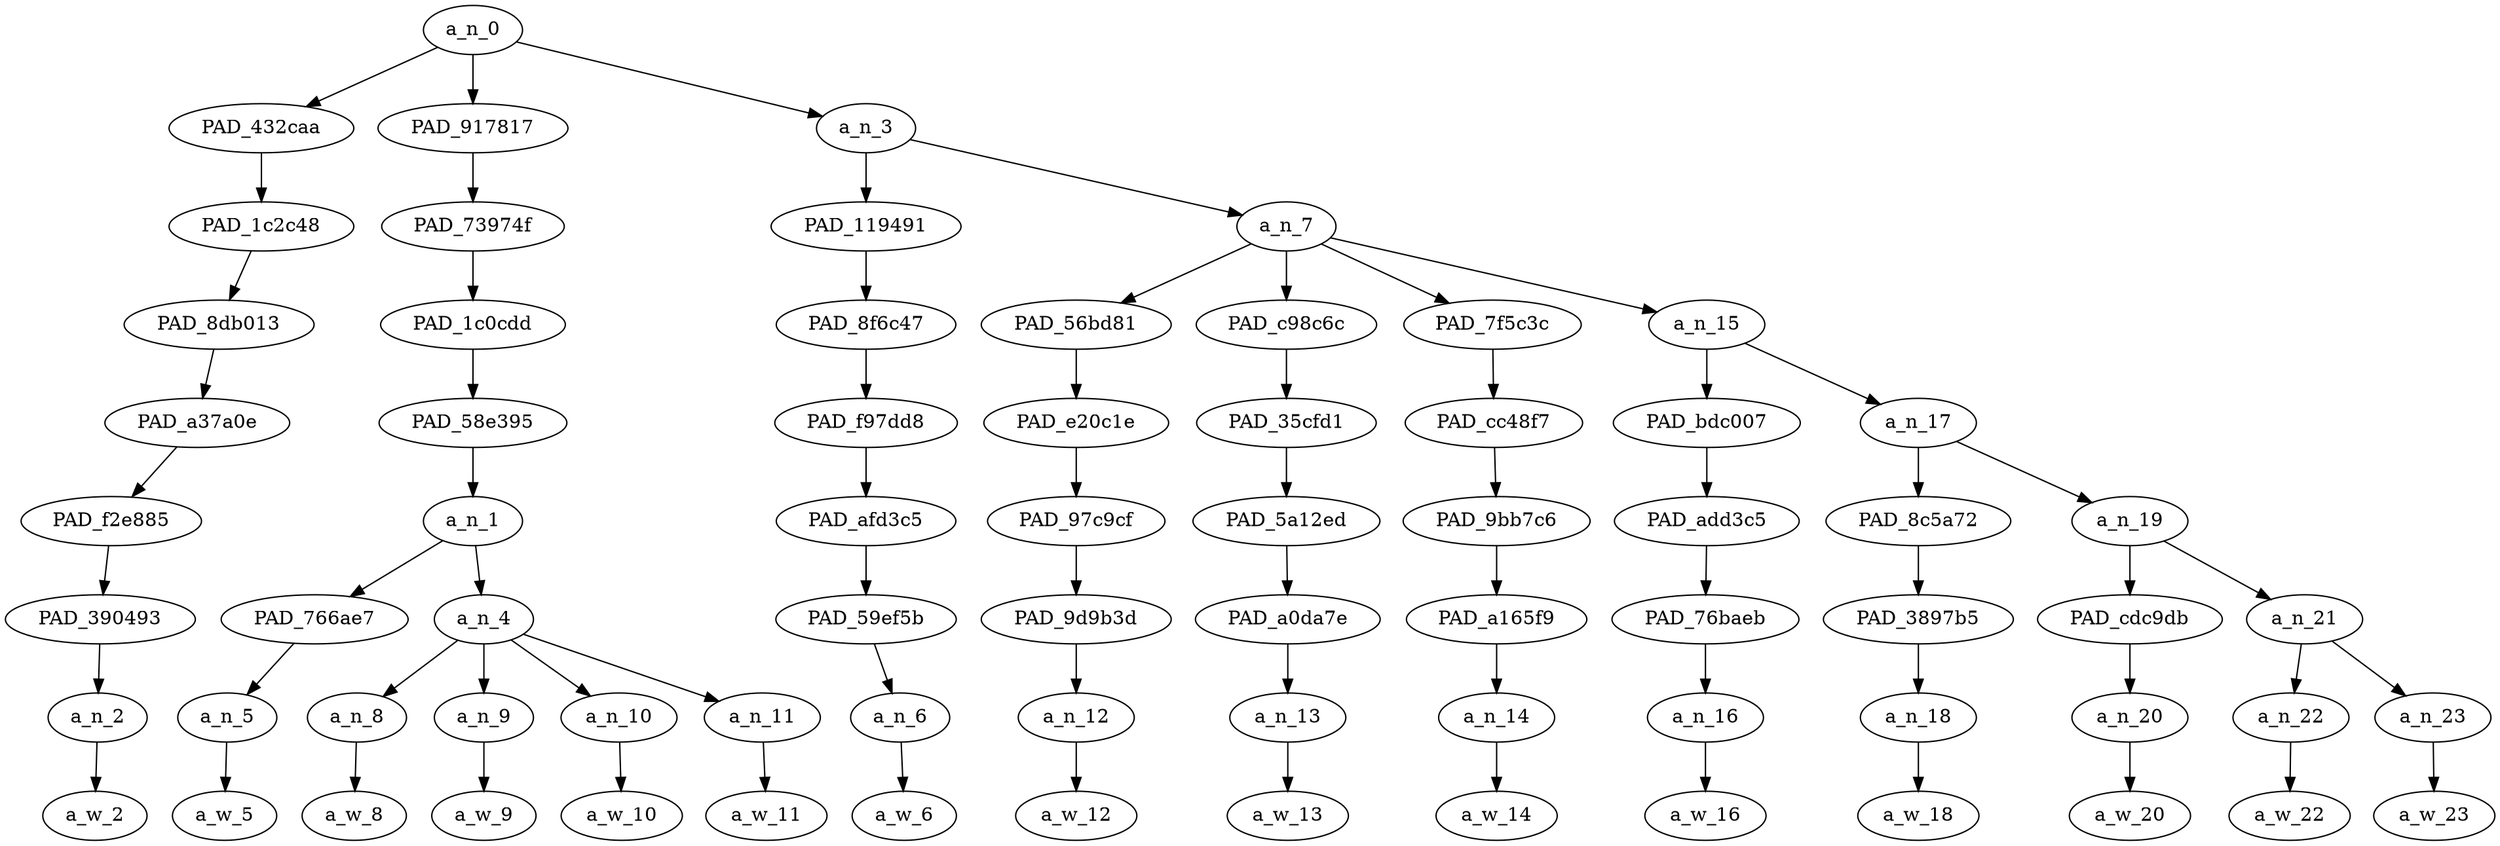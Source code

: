 strict digraph "" {
	a_n_0	[div_dir=1,
		index=0,
		level=8,
		pos="5.0390625,8!",
		text_span="[0, 1, 2, 3, 4, 5, 6, 7, 8, 9, 10, 11, 12, 13, 14]",
		value=1.00000001];
	PAD_432caa	[div_dir=-1,
		index=1,
		level=7,
		pos="5.0,7!",
		text_span="[5]",
		value=0.03324283];
	a_n_0 -> PAD_432caa;
	PAD_917817	[div_dir=1,
		index=0,
		level=7,
		pos="2.75,7!",
		text_span="[0, 1, 2, 3, 4]",
		value=0.56632475];
	a_n_0 -> PAD_917817;
	a_n_3	[div_dir=1,
		index=2,
		level=7,
		pos="7.3671875,7!",
		text_span="[6, 7, 8, 9, 10, 11, 12, 13, 14]",
		value=0.40019341];
	a_n_0 -> a_n_3;
	PAD_1c2c48	[div_dir=-1,
		index=1,
		level=6,
		pos="5.0,6!",
		text_span="[5]",
		value=0.03324283];
	PAD_432caa -> PAD_1c2c48;
	PAD_8db013	[div_dir=-1,
		index=1,
		level=5,
		pos="5.0,5!",
		text_span="[5]",
		value=0.03324283];
	PAD_1c2c48 -> PAD_8db013;
	PAD_a37a0e	[div_dir=-1,
		index=1,
		level=4,
		pos="5.0,4!",
		text_span="[5]",
		value=0.03324283];
	PAD_8db013 -> PAD_a37a0e;
	PAD_f2e885	[div_dir=-1,
		index=1,
		level=3,
		pos="5.0,3!",
		text_span="[5]",
		value=0.03324283];
	PAD_a37a0e -> PAD_f2e885;
	PAD_390493	[div_dir=-1,
		index=2,
		level=2,
		pos="5.0,2!",
		text_span="[5]",
		value=0.03324283];
	PAD_f2e885 -> PAD_390493;
	a_n_2	[div_dir=-1,
		index=5,
		level=1,
		pos="5.0,1!",
		text_span="[5]",
		value=0.03324283];
	PAD_390493 -> a_n_2;
	a_w_2	[div_dir=0,
		index=5,
		level=0,
		pos="5,0!",
		text_span="[5]",
		value=still];
	a_n_2 -> a_w_2;
	PAD_73974f	[div_dir=1,
		index=0,
		level=6,
		pos="2.75,6!",
		text_span="[0, 1, 2, 3, 4]",
		value=0.56632475];
	PAD_917817 -> PAD_73974f;
	PAD_1c0cdd	[div_dir=1,
		index=0,
		level=5,
		pos="2.75,5!",
		text_span="[0, 1, 2, 3, 4]",
		value=0.56632475];
	PAD_73974f -> PAD_1c0cdd;
	PAD_58e395	[div_dir=1,
		index=0,
		level=4,
		pos="2.75,4!",
		text_span="[0, 1, 2, 3, 4]",
		value=0.56632475];
	PAD_1c0cdd -> PAD_58e395;
	a_n_1	[div_dir=1,
		index=0,
		level=3,
		pos="2.75,3!",
		text_span="[0, 1, 2, 3, 4]",
		value=0.56632475];
	PAD_58e395 -> a_n_1;
	PAD_766ae7	[div_dir=1,
		index=1,
		level=2,
		pos="4.0,2!",
		text_span="[4]",
		value=0.06675797];
	a_n_1 -> PAD_766ae7;
	a_n_4	[div_dir=1,
		index=0,
		level=2,
		pos="1.5,2!",
		text_span="[0, 1, 2, 3]",
		value=0.49903326];
	a_n_1 -> a_n_4;
	a_n_5	[div_dir=1,
		index=4,
		level=1,
		pos="4.0,1!",
		text_span="[4]",
		value=0.06675797];
	PAD_766ae7 -> a_n_5;
	a_w_5	[div_dir=0,
		index=4,
		level=0,
		pos="4,0!",
		text_span="[4]",
		value=men];
	a_n_5 -> a_w_5;
	a_n_8	[div_dir=-1,
		index=0,
		level=1,
		pos="0.0,1!",
		text_span="[0]",
		value=0.05213635];
	a_n_4 -> a_n_8;
	a_n_9	[div_dir=1,
		index=1,
		level=1,
		pos="1.0,1!",
		text_span="[1]",
		value=0.10005127];
	a_n_4 -> a_n_9;
	a_n_10	[div_dir=1,
		index=2,
		level=1,
		pos="2.0,1!",
		text_span="[2]",
		value=0.21752095];
	a_n_4 -> a_n_10;
	a_n_11	[div_dir=-1,
		index=3,
		level=1,
		pos="3.0,1!",
		text_span="[3]",
		value=0.12866756];
	a_n_4 -> a_n_11;
	a_w_8	[div_dir=0,
		index=0,
		level=0,
		pos="0,0!",
		text_span="[0]",
		value="<user>"];
	a_n_8 -> a_w_8;
	a_w_9	[div_dir=0,
		index=1,
		level=0,
		pos="1,0!",
		text_span="[1]",
		value="<user>1"];
	a_n_9 -> a_w_9;
	a_w_10	[div_dir=0,
		index=2,
		level=0,
		pos="2,0!",
		text_span="[2]",
		value="<user>2"];
	a_n_10 -> a_w_10;
	a_w_11	[div_dir=0,
		index=3,
		level=0,
		pos="3,0!",
		text_span="[3]",
		value="<user>3"];
	a_n_11 -> a_w_11;
	PAD_119491	[div_dir=1,
		index=2,
		level=6,
		pos="6.0,6!",
		text_span="[6]",
		value=0.03899528];
	a_n_3 -> PAD_119491;
	a_n_7	[div_dir=1,
		index=3,
		level=6,
		pos="8.734375,6!",
		text_span="[7, 8, 9, 10, 11, 12, 13, 14]",
		value=0.36114773];
	a_n_3 -> a_n_7;
	PAD_8f6c47	[div_dir=1,
		index=2,
		level=5,
		pos="6.0,5!",
		text_span="[6]",
		value=0.03899528];
	PAD_119491 -> PAD_8f6c47;
	PAD_f97dd8	[div_dir=1,
		index=2,
		level=4,
		pos="6.0,4!",
		text_span="[6]",
		value=0.03899528];
	PAD_8f6c47 -> PAD_f97dd8;
	PAD_afd3c5	[div_dir=1,
		index=2,
		level=3,
		pos="6.0,3!",
		text_span="[6]",
		value=0.03899528];
	PAD_f97dd8 -> PAD_afd3c5;
	PAD_59ef5b	[div_dir=1,
		index=3,
		level=2,
		pos="6.0,2!",
		text_span="[6]",
		value=0.03899528];
	PAD_afd3c5 -> PAD_59ef5b;
	a_n_6	[div_dir=1,
		index=6,
		level=1,
		pos="6.0,1!",
		text_span="[6]",
		value=0.03899528];
	PAD_59ef5b -> a_n_6;
	a_w_6	[div_dir=0,
		index=6,
		level=0,
		pos="6,0!",
		text_span="[6]",
		value=get];
	a_n_6 -> a_w_6;
	PAD_56bd81	[div_dir=-1,
		index=3,
		level=5,
		pos="7.0,5!",
		text_span="[7]",
		value=0.06436110];
	a_n_7 -> PAD_56bd81;
	PAD_c98c6c	[div_dir=1,
		index=4,
		level=5,
		pos="8.0,5!",
		text_span="[8]",
		value=0.03394609];
	a_n_7 -> PAD_c98c6c;
	PAD_7f5c3c	[div_dir=1,
		index=5,
		level=5,
		pos="9.0,5!",
		text_span="[9]",
		value=0.05207604];
	a_n_7 -> PAD_7f5c3c;
	a_n_15	[div_dir=-1,
		index=6,
		level=5,
		pos="10.9375,5!",
		text_span="[10, 11, 12, 13, 14]",
		value=0.21075164];
	a_n_7 -> a_n_15;
	PAD_e20c1e	[div_dir=-1,
		index=3,
		level=4,
		pos="7.0,4!",
		text_span="[7]",
		value=0.06436110];
	PAD_56bd81 -> PAD_e20c1e;
	PAD_97c9cf	[div_dir=-1,
		index=3,
		level=3,
		pos="7.0,3!",
		text_span="[7]",
		value=0.06436110];
	PAD_e20c1e -> PAD_97c9cf;
	PAD_9d9b3d	[div_dir=-1,
		index=4,
		level=2,
		pos="7.0,2!",
		text_span="[7]",
		value=0.06436110];
	PAD_97c9cf -> PAD_9d9b3d;
	a_n_12	[div_dir=-1,
		index=7,
		level=1,
		pos="7.0,1!",
		text_span="[7]",
		value=0.06436110];
	PAD_9d9b3d -> a_n_12;
	a_w_12	[div_dir=0,
		index=7,
		level=0,
		pos="7,0!",
		text_span="[7]",
		value=raped];
	a_n_12 -> a_w_12;
	PAD_35cfd1	[div_dir=1,
		index=4,
		level=4,
		pos="8.0,4!",
		text_span="[8]",
		value=0.03394609];
	PAD_c98c6c -> PAD_35cfd1;
	PAD_5a12ed	[div_dir=1,
		index=4,
		level=3,
		pos="8.0,3!",
		text_span="[8]",
		value=0.03394609];
	PAD_35cfd1 -> PAD_5a12ed;
	PAD_a0da7e	[div_dir=1,
		index=5,
		level=2,
		pos="8.0,2!",
		text_span="[8]",
		value=0.03394609];
	PAD_5a12ed -> PAD_a0da7e;
	a_n_13	[div_dir=1,
		index=8,
		level=1,
		pos="8.0,1!",
		text_span="[8]",
		value=0.03394609];
	PAD_a0da7e -> a_n_13;
	a_w_13	[div_dir=0,
		index=8,
		level=0,
		pos="8,0!",
		text_span="[8]",
		value=and];
	a_n_13 -> a_w_13;
	PAD_cc48f7	[div_dir=1,
		index=5,
		level=4,
		pos="9.0,4!",
		text_span="[9]",
		value=0.05207604];
	PAD_7f5c3c -> PAD_cc48f7;
	PAD_9bb7c6	[div_dir=1,
		index=5,
		level=3,
		pos="9.0,3!",
		text_span="[9]",
		value=0.05207604];
	PAD_cc48f7 -> PAD_9bb7c6;
	PAD_a165f9	[div_dir=1,
		index=6,
		level=2,
		pos="9.0,2!",
		text_span="[9]",
		value=0.05207604];
	PAD_9bb7c6 -> PAD_a165f9;
	a_n_14	[div_dir=1,
		index=9,
		level=1,
		pos="9.0,1!",
		text_span="[9]",
		value=0.05207604];
	PAD_a165f9 -> a_n_14;
	a_w_14	[div_dir=0,
		index=9,
		level=0,
		pos="9,0!",
		text_span="[9]",
		value=assaulted];
	a_n_14 -> a_w_14;
	PAD_bdc007	[div_dir=1,
		index=6,
		level=4,
		pos="10.0,4!",
		text_span="[10]",
		value=0.02894543];
	a_n_15 -> PAD_bdc007;
	a_n_17	[div_dir=-1,
		index=7,
		level=4,
		pos="11.875,4!",
		text_span="[11, 12, 13, 14]",
		value=0.18169888];
	a_n_15 -> a_n_17;
	PAD_add3c5	[div_dir=1,
		index=6,
		level=3,
		pos="10.0,3!",
		text_span="[10]",
		value=0.02894543];
	PAD_bdc007 -> PAD_add3c5;
	PAD_76baeb	[div_dir=1,
		index=7,
		level=2,
		pos="10.0,2!",
		text_span="[10]",
		value=0.02894543];
	PAD_add3c5 -> PAD_76baeb;
	a_n_16	[div_dir=1,
		index=10,
		level=1,
		pos="10.0,1!",
		text_span="[10]",
		value=0.02894543];
	PAD_76baeb -> a_n_16;
	a_w_16	[div_dir=0,
		index=10,
		level=0,
		pos="10,0!",
		text_span="[10]",
		value=so];
	a_n_16 -> a_w_16;
	PAD_8c5a72	[div_dir=1,
		index=7,
		level=3,
		pos="11.0,3!",
		text_span="[11]",
		value=0.03253958];
	a_n_17 -> PAD_8c5a72;
	a_n_19	[div_dir=-1,
		index=8,
		level=3,
		pos="12.75,3!",
		text_span="[12, 13, 14]",
		value=0.14896564];
	a_n_17 -> a_n_19;
	PAD_3897b5	[div_dir=1,
		index=8,
		level=2,
		pos="11.0,2!",
		text_span="[11]",
		value=0.03253958];
	PAD_8c5a72 -> PAD_3897b5;
	a_n_18	[div_dir=1,
		index=11,
		level=1,
		pos="11.0,1!",
		text_span="[11]",
		value=0.03253958];
	PAD_3897b5 -> a_n_18;
	a_w_18	[div_dir=0,
		index=11,
		level=0,
		pos="11,0!",
		text_span="[11]",
		value=this];
	a_n_18 -> a_w_18;
	PAD_cdc9db	[div_dir=1,
		index=9,
		level=2,
		pos="12.0,2!",
		text_span="[12]",
		value=0.03084059];
	a_n_19 -> PAD_cdc9db;
	a_n_21	[div_dir=-1,
		index=10,
		level=2,
		pos="13.5,2!",
		text_span="[13, 14]",
		value=0.11781145];
	a_n_19 -> a_n_21;
	a_n_20	[div_dir=1,
		index=12,
		level=1,
		pos="12.0,1!",
		text_span="[12]",
		value=0.03084059];
	PAD_cdc9db -> a_n_20;
	a_w_20	[div_dir=0,
		index=12,
		level=0,
		pos="12,0!",
		text_span="[12]",
		value=is];
	a_n_20 -> a_w_20;
	a_n_22	[div_dir=1,
		index=13,
		level=1,
		pos="13.0,1!",
		text_span="[13]",
		value=0.03780607];
	a_n_21 -> a_n_22;
	a_n_23	[div_dir=-1,
		index=14,
		level=1,
		pos="14.0,1!",
		text_span="[14]",
		value=0.07957566];
	a_n_21 -> a_n_23;
	a_w_22	[div_dir=0,
		index=13,
		level=0,
		pos="13,0!",
		text_span="[13]",
		value=just];
	a_n_22 -> a_w_22;
	a_w_23	[div_dir=0,
		index=14,
		level=0,
		pos="14,0!",
		text_span="[14]",
		value=stupid];
	a_n_23 -> a_w_23;
}

